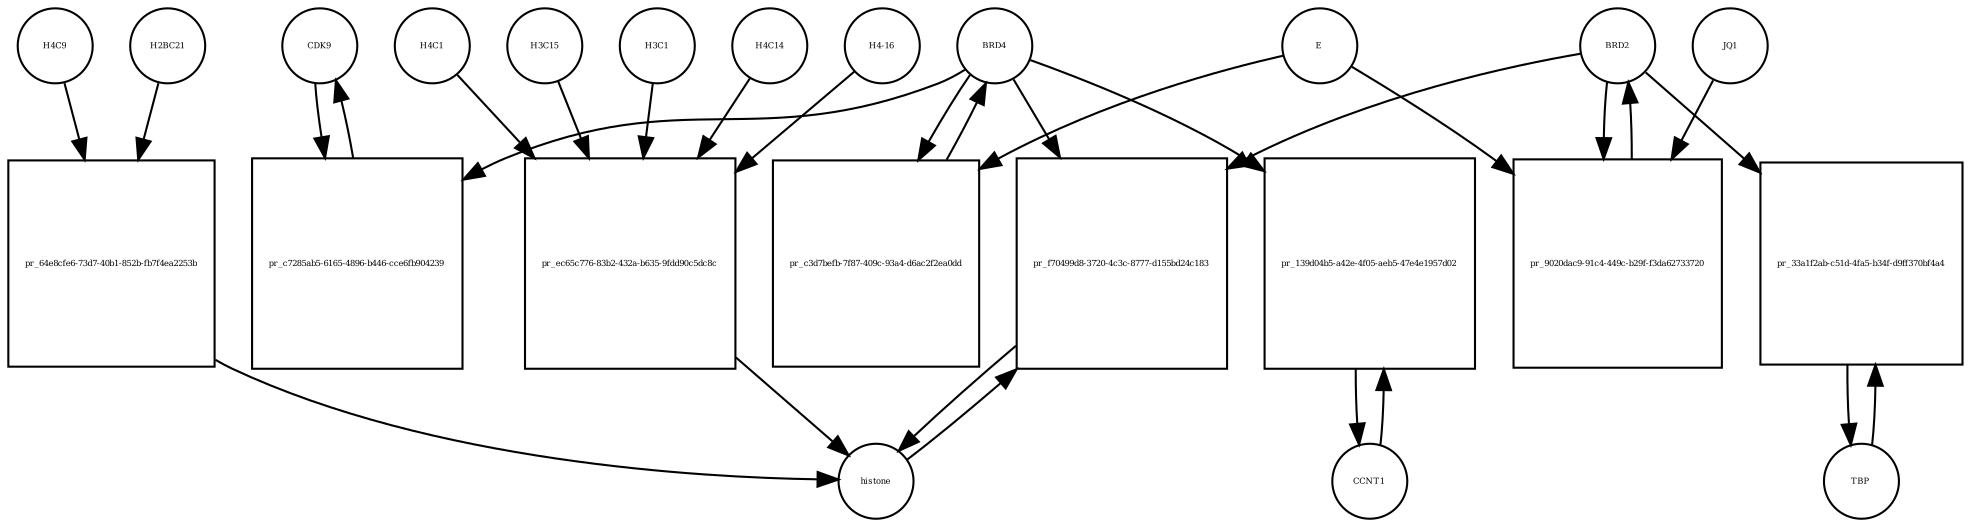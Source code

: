 strict digraph  {
CDK9 [annotation="", bipartite=0, cls=macromolecule, fontsize=4, label=CDK9, shape=circle];
"pr_c7285ab5-6165-4896-b446-cce6fb904239" [annotation="", bipartite=1, cls=process, fontsize=4, label="pr_c7285ab5-6165-4896-b446-cce6fb904239", shape=square];
BRD4 [annotation="", bipartite=0, cls=macromolecule, fontsize=4, label=BRD4, shape=circle];
CCNT1 [annotation="", bipartite=0, cls=macromolecule, fontsize=4, label=CCNT1, shape=circle];
"pr_139d04b5-a42e-4f05-aeb5-47e4e1957d02" [annotation="", bipartite=1, cls=process, fontsize=4, label="pr_139d04b5-a42e-4f05-aeb5-47e4e1957d02", shape=square];
histone [annotation="", bipartite=0, cls=complex, fontsize=4, label=histone, shape=circle];
"pr_f70499d8-3720-4c3c-8777-d155bd24c183" [annotation="", bipartite=1, cls=process, fontsize=4, label="pr_f70499d8-3720-4c3c-8777-d155bd24c183", shape=square];
BRD2 [annotation="", bipartite=0, cls=macromolecule, fontsize=4, label=BRD2, shape=circle];
"pr_c3d7befb-7f87-409c-93a4-d6ac2f2ea0dd" [annotation="", bipartite=1, cls=process, fontsize=4, label="pr_c3d7befb-7f87-409c-93a4-d6ac2f2ea0dd", shape=square];
E [annotation=urn_miriam_ncbiprotein_BCD58755, bipartite=0, cls=macromolecule, fontsize=4, label=E, shape=circle];
H4C14 [annotation="", bipartite=0, cls=macromolecule, fontsize=4, label=H4C14, shape=circle];
"pr_ec65c776-83b2-432a-b635-9fdd90c5dc8c" [annotation="", bipartite=1, cls=process, fontsize=4, label="pr_ec65c776-83b2-432a-b635-9fdd90c5dc8c", shape=square];
"H4-16" [annotation="", bipartite=0, cls=macromolecule, fontsize=4, label="H4-16", shape=circle];
H4C1 [annotation="", bipartite=0, cls=macromolecule, fontsize=4, label=H4C1, shape=circle];
H3C15 [annotation="", bipartite=0, cls=macromolecule, fontsize=4, label=H3C15, shape=circle];
H3C1 [annotation="", bipartite=0, cls=macromolecule, fontsize=4, label=H3C1, shape=circle];
"pr_9020dac9-91c4-449c-b29f-f3da62733720" [annotation="", bipartite=1, cls=process, fontsize=4, label="pr_9020dac9-91c4-449c-b29f-f3da62733720", shape=square];
JQ1 [annotation="", bipartite=0, cls=macromolecule, fontsize=4, label=JQ1, shape=circle];
TBP [annotation="", bipartite=0, cls=macromolecule, fontsize=4, label=TBP, shape=circle];
"pr_33a1f2ab-c51d-4fa5-b34f-d9ff370bf4a4" [annotation="", bipartite=1, cls=process, fontsize=4, label="pr_33a1f2ab-c51d-4fa5-b34f-d9ff370bf4a4", shape=square];
H4C9 [annotation="", bipartite=0, cls=macromolecule, fontsize=4, label=H4C9, shape=circle];
"pr_64e8cfe6-73d7-40b1-852b-fb7f4ea2253b" [annotation="", bipartite=1, cls=process, fontsize=4, label="pr_64e8cfe6-73d7-40b1-852b-fb7f4ea2253b", shape=square];
H2BC21 [annotation="", bipartite=0, cls=macromolecule, fontsize=4, label=H2BC21, shape=circle];
CDK9 -> "pr_c7285ab5-6165-4896-b446-cce6fb904239"  [annotation="", interaction_type=consumption];
"pr_c7285ab5-6165-4896-b446-cce6fb904239" -> CDK9  [annotation="", interaction_type=production];
BRD4 -> "pr_c7285ab5-6165-4896-b446-cce6fb904239"  [annotation=urn_miriam_taxonomy_10090, interaction_type=catalysis];
BRD4 -> "pr_139d04b5-a42e-4f05-aeb5-47e4e1957d02"  [annotation="", interaction_type=catalysis];
BRD4 -> "pr_f70499d8-3720-4c3c-8777-d155bd24c183"  [annotation="urn_miriam_doi_10.1038%2Fnsmb.3228.|urn_miriam_doi_10.1016%2Fj.molcel.2008.01.018", interaction_type=catalysis];
BRD4 -> "pr_c3d7befb-7f87-409c-93a4-d6ac2f2ea0dd"  [annotation="", interaction_type=consumption];
CCNT1 -> "pr_139d04b5-a42e-4f05-aeb5-47e4e1957d02"  [annotation="", interaction_type=consumption];
"pr_139d04b5-a42e-4f05-aeb5-47e4e1957d02" -> CCNT1  [annotation="", interaction_type=production];
histone -> "pr_f70499d8-3720-4c3c-8777-d155bd24c183"  [annotation="", interaction_type=consumption];
"pr_f70499d8-3720-4c3c-8777-d155bd24c183" -> histone  [annotation="", interaction_type=production];
BRD2 -> "pr_f70499d8-3720-4c3c-8777-d155bd24c183"  [annotation="urn_miriam_doi_10.1038%2Fnsmb.3228.|urn_miriam_doi_10.1016%2Fj.molcel.2008.01.018", interaction_type=catalysis];
BRD2 -> "pr_9020dac9-91c4-449c-b29f-f3da62733720"  [annotation="", interaction_type=consumption];
BRD2 -> "pr_33a1f2ab-c51d-4fa5-b34f-d9ff370bf4a4"  [annotation="urn_miriam_doi_10.1007%2Fs11010-006-9223-6", interaction_type=catalysis];
"pr_c3d7befb-7f87-409c-93a4-d6ac2f2ea0dd" -> BRD4  [annotation="", interaction_type=production];
E -> "pr_c3d7befb-7f87-409c-93a4-d6ac2f2ea0dd"  [annotation="urn_miriam_doi_10.1038%2Fs41586-020-2286-9", interaction_type=inhibition];
E -> "pr_9020dac9-91c4-449c-b29f-f3da62733720"  [annotation="urn_miriam_doi_10.1038%2Fs41586-020-2286-9|urn_miriam_doi_10.1080%2F15592294.2018.1469891", interaction_type=inhibition];
H4C14 -> "pr_ec65c776-83b2-432a-b635-9fdd90c5dc8c"  [annotation="", interaction_type=consumption];
"pr_ec65c776-83b2-432a-b635-9fdd90c5dc8c" -> histone  [annotation="", interaction_type=production];
"H4-16" -> "pr_ec65c776-83b2-432a-b635-9fdd90c5dc8c"  [annotation="", interaction_type=consumption];
H4C1 -> "pr_ec65c776-83b2-432a-b635-9fdd90c5dc8c"  [annotation="", interaction_type=consumption];
H3C15 -> "pr_ec65c776-83b2-432a-b635-9fdd90c5dc8c"  [annotation="", interaction_type=consumption];
H3C1 -> "pr_ec65c776-83b2-432a-b635-9fdd90c5dc8c"  [annotation="", interaction_type=consumption];
"pr_9020dac9-91c4-449c-b29f-f3da62733720" -> BRD2  [annotation="", interaction_type=production];
JQ1 -> "pr_9020dac9-91c4-449c-b29f-f3da62733720"  [annotation="urn_miriam_doi_10.1038%2Fs41586-020-2286-9|urn_miriam_doi_10.1080%2F15592294.2018.1469891", interaction_type=inhibition];
TBP -> "pr_33a1f2ab-c51d-4fa5-b34f-d9ff370bf4a4"  [annotation="", interaction_type=consumption];
"pr_33a1f2ab-c51d-4fa5-b34f-d9ff370bf4a4" -> TBP  [annotation="", interaction_type=production];
H4C9 -> "pr_64e8cfe6-73d7-40b1-852b-fb7f4ea2253b"  [annotation="", interaction_type=consumption];
"pr_64e8cfe6-73d7-40b1-852b-fb7f4ea2253b" -> histone  [annotation="", interaction_type=production];
H2BC21 -> "pr_64e8cfe6-73d7-40b1-852b-fb7f4ea2253b"  [annotation="", interaction_type=consumption];
}
